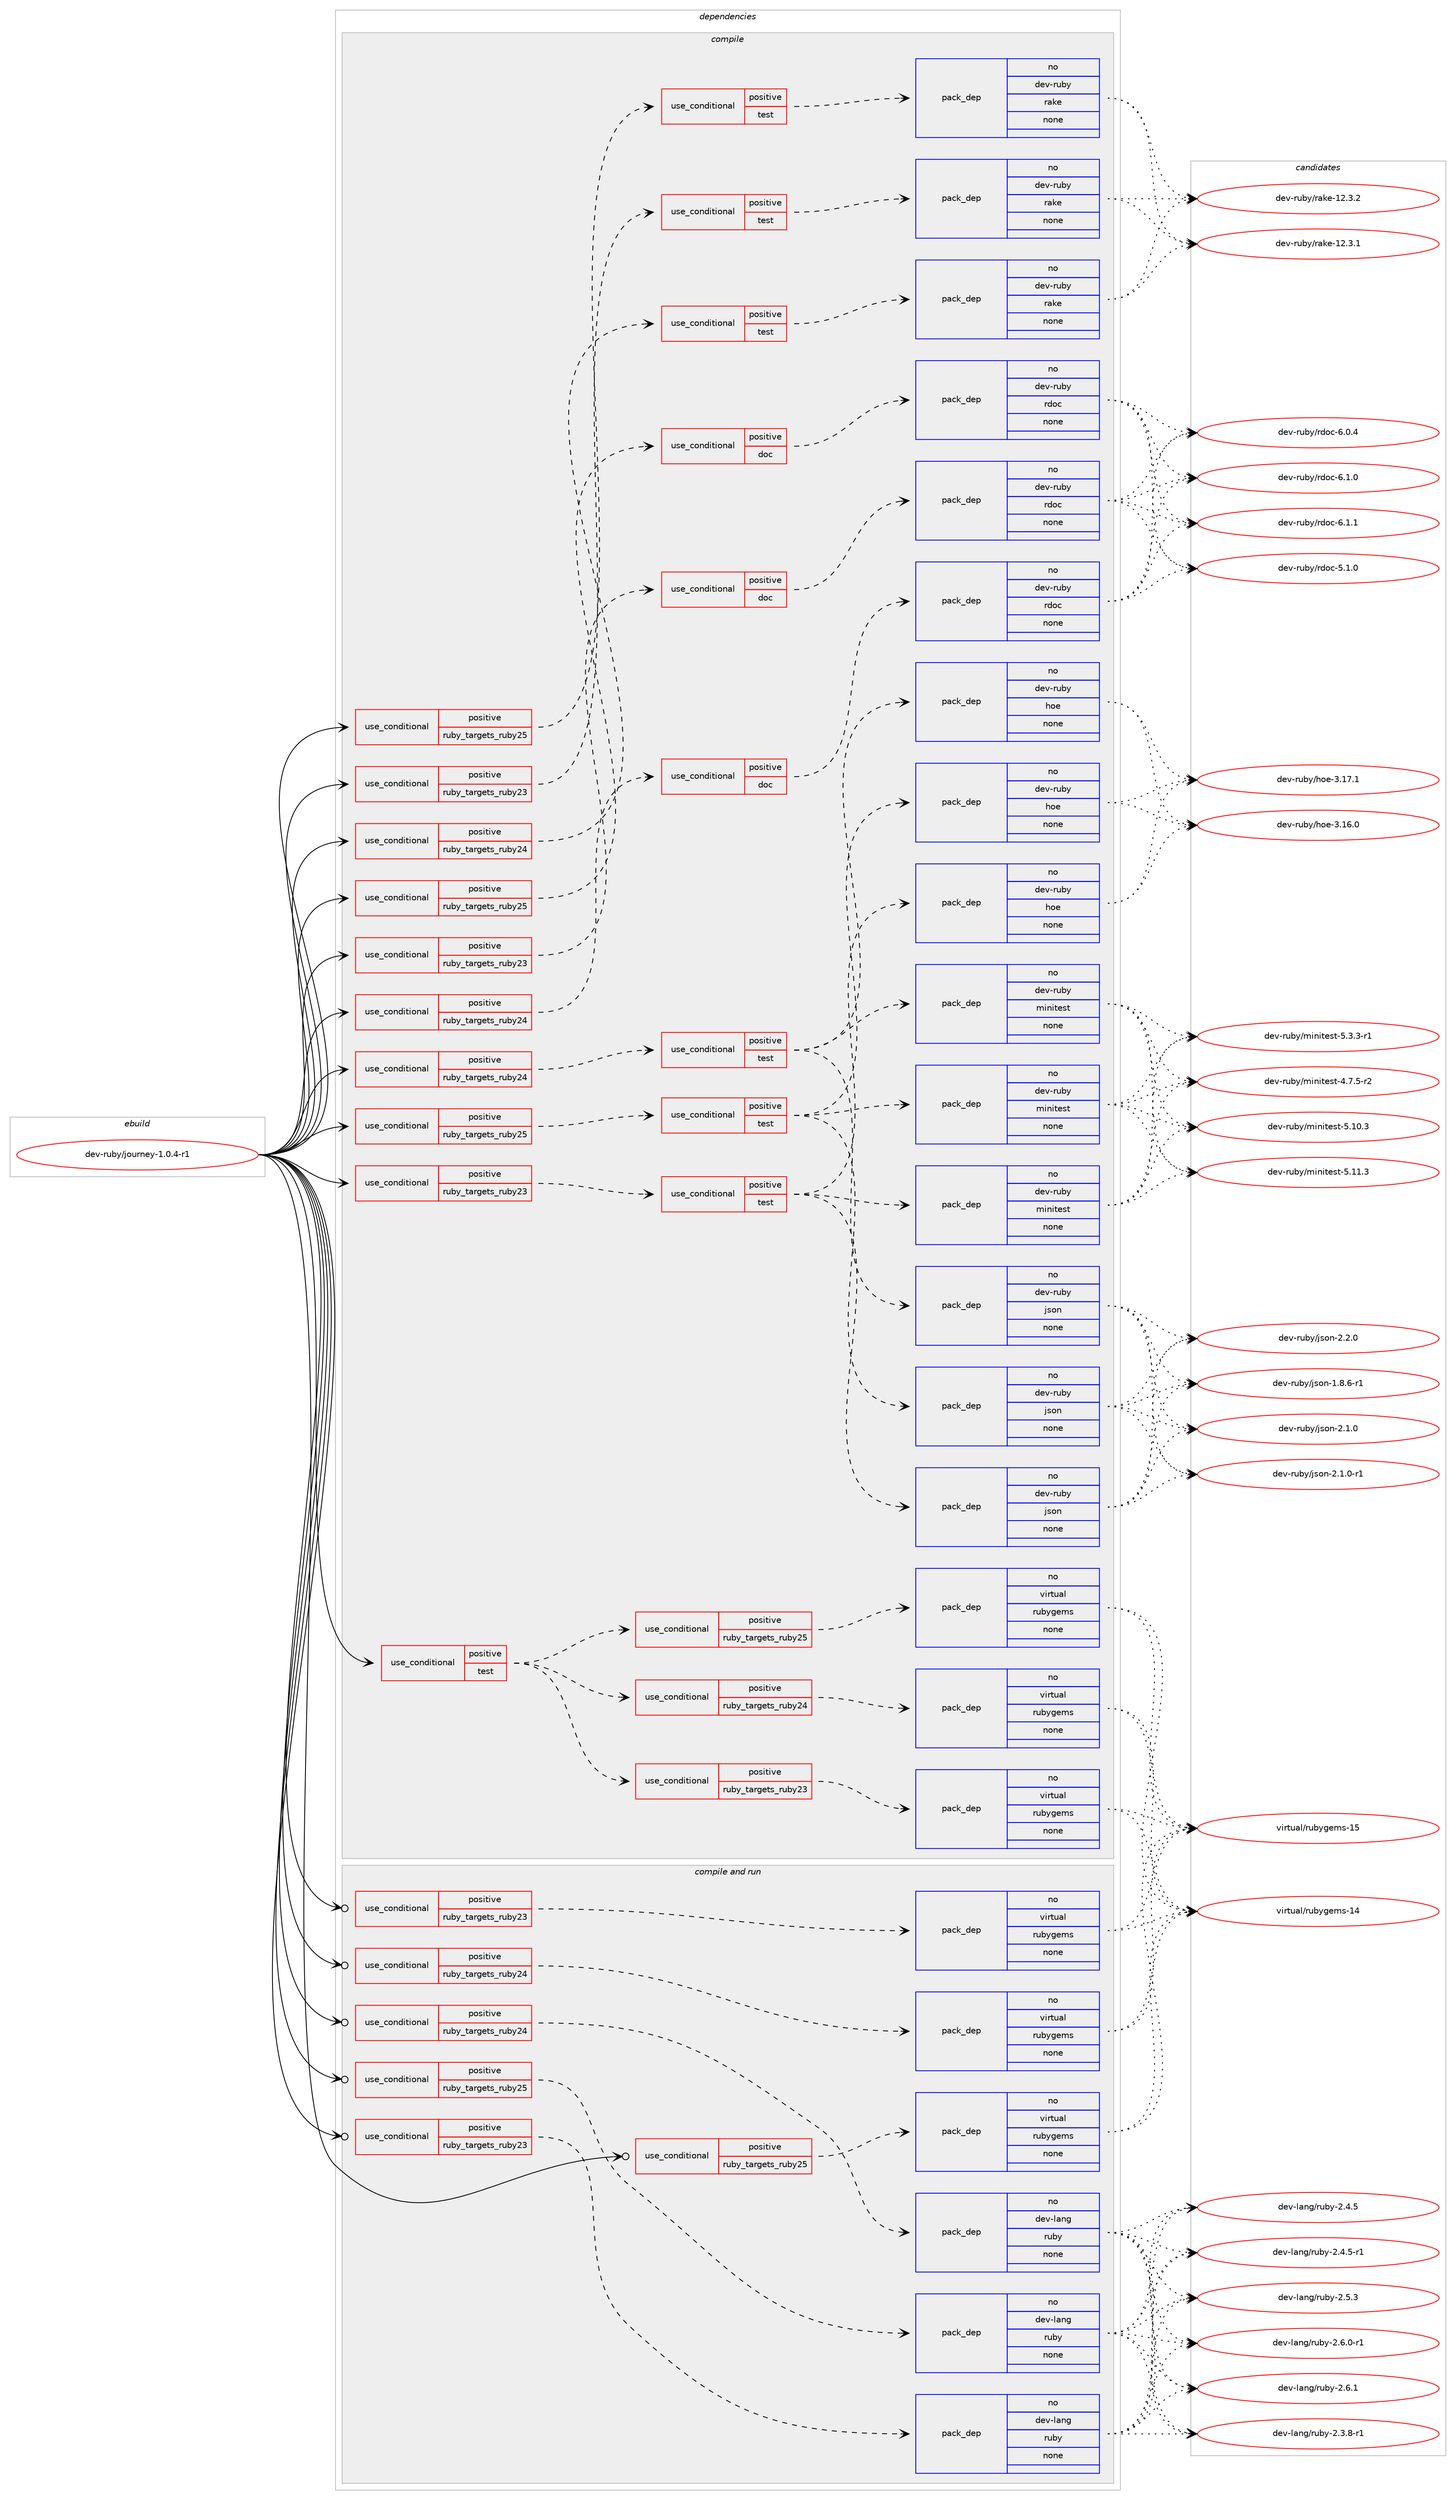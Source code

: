 digraph prolog {

# *************
# Graph options
# *************

newrank=true;
concentrate=true;
compound=true;
graph [rankdir=LR,fontname=Helvetica,fontsize=10,ranksep=1.5];#, ranksep=2.5, nodesep=0.2];
edge  [arrowhead=vee];
node  [fontname=Helvetica,fontsize=10];

# **********
# The ebuild
# **********

subgraph cluster_leftcol {
color=gray;
rank=same;
label=<<i>ebuild</i>>;
id [label="dev-ruby/journey-1.0.4-r1", color=red, width=4, href="../dev-ruby/journey-1.0.4-r1.svg"];
}

# ****************
# The dependencies
# ****************

subgraph cluster_midcol {
color=gray;
label=<<i>dependencies</i>>;
subgraph cluster_compile {
fillcolor="#eeeeee";
style=filled;
label=<<i>compile</i>>;
subgraph cond403279 {
dependency1500047 [label=<<TABLE BORDER="0" CELLBORDER="1" CELLSPACING="0" CELLPADDING="4"><TR><TD ROWSPAN="3" CELLPADDING="10">use_conditional</TD></TR><TR><TD>positive</TD></TR><TR><TD>ruby_targets_ruby23</TD></TR></TABLE>>, shape=none, color=red];
subgraph cond403280 {
dependency1500048 [label=<<TABLE BORDER="0" CELLBORDER="1" CELLSPACING="0" CELLPADDING="4"><TR><TD ROWSPAN="3" CELLPADDING="10">use_conditional</TD></TR><TR><TD>positive</TD></TR><TR><TD>doc</TD></TR></TABLE>>, shape=none, color=red];
subgraph pack1073317 {
dependency1500049 [label=<<TABLE BORDER="0" CELLBORDER="1" CELLSPACING="0" CELLPADDING="4" WIDTH="220"><TR><TD ROWSPAN="6" CELLPADDING="30">pack_dep</TD></TR><TR><TD WIDTH="110">no</TD></TR><TR><TD>dev-ruby</TD></TR><TR><TD>rdoc</TD></TR><TR><TD>none</TD></TR><TR><TD></TD></TR></TABLE>>, shape=none, color=blue];
}
dependency1500048:e -> dependency1500049:w [weight=20,style="dashed",arrowhead="vee"];
}
dependency1500047:e -> dependency1500048:w [weight=20,style="dashed",arrowhead="vee"];
}
id:e -> dependency1500047:w [weight=20,style="solid",arrowhead="vee"];
subgraph cond403281 {
dependency1500050 [label=<<TABLE BORDER="0" CELLBORDER="1" CELLSPACING="0" CELLPADDING="4"><TR><TD ROWSPAN="3" CELLPADDING="10">use_conditional</TD></TR><TR><TD>positive</TD></TR><TR><TD>ruby_targets_ruby23</TD></TR></TABLE>>, shape=none, color=red];
subgraph cond403282 {
dependency1500051 [label=<<TABLE BORDER="0" CELLBORDER="1" CELLSPACING="0" CELLPADDING="4"><TR><TD ROWSPAN="3" CELLPADDING="10">use_conditional</TD></TR><TR><TD>positive</TD></TR><TR><TD>test</TD></TR></TABLE>>, shape=none, color=red];
subgraph pack1073318 {
dependency1500052 [label=<<TABLE BORDER="0" CELLBORDER="1" CELLSPACING="0" CELLPADDING="4" WIDTH="220"><TR><TD ROWSPAN="6" CELLPADDING="30">pack_dep</TD></TR><TR><TD WIDTH="110">no</TD></TR><TR><TD>dev-ruby</TD></TR><TR><TD>hoe</TD></TR><TR><TD>none</TD></TR><TR><TD></TD></TR></TABLE>>, shape=none, color=blue];
}
dependency1500051:e -> dependency1500052:w [weight=20,style="dashed",arrowhead="vee"];
subgraph pack1073319 {
dependency1500053 [label=<<TABLE BORDER="0" CELLBORDER="1" CELLSPACING="0" CELLPADDING="4" WIDTH="220"><TR><TD ROWSPAN="6" CELLPADDING="30">pack_dep</TD></TR><TR><TD WIDTH="110">no</TD></TR><TR><TD>dev-ruby</TD></TR><TR><TD>json</TD></TR><TR><TD>none</TD></TR><TR><TD></TD></TR></TABLE>>, shape=none, color=blue];
}
dependency1500051:e -> dependency1500053:w [weight=20,style="dashed",arrowhead="vee"];
subgraph pack1073320 {
dependency1500054 [label=<<TABLE BORDER="0" CELLBORDER="1" CELLSPACING="0" CELLPADDING="4" WIDTH="220"><TR><TD ROWSPAN="6" CELLPADDING="30">pack_dep</TD></TR><TR><TD WIDTH="110">no</TD></TR><TR><TD>dev-ruby</TD></TR><TR><TD>minitest</TD></TR><TR><TD>none</TD></TR><TR><TD></TD></TR></TABLE>>, shape=none, color=blue];
}
dependency1500051:e -> dependency1500054:w [weight=20,style="dashed",arrowhead="vee"];
}
dependency1500050:e -> dependency1500051:w [weight=20,style="dashed",arrowhead="vee"];
}
id:e -> dependency1500050:w [weight=20,style="solid",arrowhead="vee"];
subgraph cond403283 {
dependency1500055 [label=<<TABLE BORDER="0" CELLBORDER="1" CELLSPACING="0" CELLPADDING="4"><TR><TD ROWSPAN="3" CELLPADDING="10">use_conditional</TD></TR><TR><TD>positive</TD></TR><TR><TD>ruby_targets_ruby23</TD></TR></TABLE>>, shape=none, color=red];
subgraph cond403284 {
dependency1500056 [label=<<TABLE BORDER="0" CELLBORDER="1" CELLSPACING="0" CELLPADDING="4"><TR><TD ROWSPAN="3" CELLPADDING="10">use_conditional</TD></TR><TR><TD>positive</TD></TR><TR><TD>test</TD></TR></TABLE>>, shape=none, color=red];
subgraph pack1073321 {
dependency1500057 [label=<<TABLE BORDER="0" CELLBORDER="1" CELLSPACING="0" CELLPADDING="4" WIDTH="220"><TR><TD ROWSPAN="6" CELLPADDING="30">pack_dep</TD></TR><TR><TD WIDTH="110">no</TD></TR><TR><TD>dev-ruby</TD></TR><TR><TD>rake</TD></TR><TR><TD>none</TD></TR><TR><TD></TD></TR></TABLE>>, shape=none, color=blue];
}
dependency1500056:e -> dependency1500057:w [weight=20,style="dashed",arrowhead="vee"];
}
dependency1500055:e -> dependency1500056:w [weight=20,style="dashed",arrowhead="vee"];
}
id:e -> dependency1500055:w [weight=20,style="solid",arrowhead="vee"];
subgraph cond403285 {
dependency1500058 [label=<<TABLE BORDER="0" CELLBORDER="1" CELLSPACING="0" CELLPADDING="4"><TR><TD ROWSPAN="3" CELLPADDING="10">use_conditional</TD></TR><TR><TD>positive</TD></TR><TR><TD>ruby_targets_ruby24</TD></TR></TABLE>>, shape=none, color=red];
subgraph cond403286 {
dependency1500059 [label=<<TABLE BORDER="0" CELLBORDER="1" CELLSPACING="0" CELLPADDING="4"><TR><TD ROWSPAN="3" CELLPADDING="10">use_conditional</TD></TR><TR><TD>positive</TD></TR><TR><TD>doc</TD></TR></TABLE>>, shape=none, color=red];
subgraph pack1073322 {
dependency1500060 [label=<<TABLE BORDER="0" CELLBORDER="1" CELLSPACING="0" CELLPADDING="4" WIDTH="220"><TR><TD ROWSPAN="6" CELLPADDING="30">pack_dep</TD></TR><TR><TD WIDTH="110">no</TD></TR><TR><TD>dev-ruby</TD></TR><TR><TD>rdoc</TD></TR><TR><TD>none</TD></TR><TR><TD></TD></TR></TABLE>>, shape=none, color=blue];
}
dependency1500059:e -> dependency1500060:w [weight=20,style="dashed",arrowhead="vee"];
}
dependency1500058:e -> dependency1500059:w [weight=20,style="dashed",arrowhead="vee"];
}
id:e -> dependency1500058:w [weight=20,style="solid",arrowhead="vee"];
subgraph cond403287 {
dependency1500061 [label=<<TABLE BORDER="0" CELLBORDER="1" CELLSPACING="0" CELLPADDING="4"><TR><TD ROWSPAN="3" CELLPADDING="10">use_conditional</TD></TR><TR><TD>positive</TD></TR><TR><TD>ruby_targets_ruby24</TD></TR></TABLE>>, shape=none, color=red];
subgraph cond403288 {
dependency1500062 [label=<<TABLE BORDER="0" CELLBORDER="1" CELLSPACING="0" CELLPADDING="4"><TR><TD ROWSPAN="3" CELLPADDING="10">use_conditional</TD></TR><TR><TD>positive</TD></TR><TR><TD>test</TD></TR></TABLE>>, shape=none, color=red];
subgraph pack1073323 {
dependency1500063 [label=<<TABLE BORDER="0" CELLBORDER="1" CELLSPACING="0" CELLPADDING="4" WIDTH="220"><TR><TD ROWSPAN="6" CELLPADDING="30">pack_dep</TD></TR><TR><TD WIDTH="110">no</TD></TR><TR><TD>dev-ruby</TD></TR><TR><TD>hoe</TD></TR><TR><TD>none</TD></TR><TR><TD></TD></TR></TABLE>>, shape=none, color=blue];
}
dependency1500062:e -> dependency1500063:w [weight=20,style="dashed",arrowhead="vee"];
subgraph pack1073324 {
dependency1500064 [label=<<TABLE BORDER="0" CELLBORDER="1" CELLSPACING="0" CELLPADDING="4" WIDTH="220"><TR><TD ROWSPAN="6" CELLPADDING="30">pack_dep</TD></TR><TR><TD WIDTH="110">no</TD></TR><TR><TD>dev-ruby</TD></TR><TR><TD>json</TD></TR><TR><TD>none</TD></TR><TR><TD></TD></TR></TABLE>>, shape=none, color=blue];
}
dependency1500062:e -> dependency1500064:w [weight=20,style="dashed",arrowhead="vee"];
subgraph pack1073325 {
dependency1500065 [label=<<TABLE BORDER="0" CELLBORDER="1" CELLSPACING="0" CELLPADDING="4" WIDTH="220"><TR><TD ROWSPAN="6" CELLPADDING="30">pack_dep</TD></TR><TR><TD WIDTH="110">no</TD></TR><TR><TD>dev-ruby</TD></TR><TR><TD>minitest</TD></TR><TR><TD>none</TD></TR><TR><TD></TD></TR></TABLE>>, shape=none, color=blue];
}
dependency1500062:e -> dependency1500065:w [weight=20,style="dashed",arrowhead="vee"];
}
dependency1500061:e -> dependency1500062:w [weight=20,style="dashed",arrowhead="vee"];
}
id:e -> dependency1500061:w [weight=20,style="solid",arrowhead="vee"];
subgraph cond403289 {
dependency1500066 [label=<<TABLE BORDER="0" CELLBORDER="1" CELLSPACING="0" CELLPADDING="4"><TR><TD ROWSPAN="3" CELLPADDING="10">use_conditional</TD></TR><TR><TD>positive</TD></TR><TR><TD>ruby_targets_ruby24</TD></TR></TABLE>>, shape=none, color=red];
subgraph cond403290 {
dependency1500067 [label=<<TABLE BORDER="0" CELLBORDER="1" CELLSPACING="0" CELLPADDING="4"><TR><TD ROWSPAN="3" CELLPADDING="10">use_conditional</TD></TR><TR><TD>positive</TD></TR><TR><TD>test</TD></TR></TABLE>>, shape=none, color=red];
subgraph pack1073326 {
dependency1500068 [label=<<TABLE BORDER="0" CELLBORDER="1" CELLSPACING="0" CELLPADDING="4" WIDTH="220"><TR><TD ROWSPAN="6" CELLPADDING="30">pack_dep</TD></TR><TR><TD WIDTH="110">no</TD></TR><TR><TD>dev-ruby</TD></TR><TR><TD>rake</TD></TR><TR><TD>none</TD></TR><TR><TD></TD></TR></TABLE>>, shape=none, color=blue];
}
dependency1500067:e -> dependency1500068:w [weight=20,style="dashed",arrowhead="vee"];
}
dependency1500066:e -> dependency1500067:w [weight=20,style="dashed",arrowhead="vee"];
}
id:e -> dependency1500066:w [weight=20,style="solid",arrowhead="vee"];
subgraph cond403291 {
dependency1500069 [label=<<TABLE BORDER="0" CELLBORDER="1" CELLSPACING="0" CELLPADDING="4"><TR><TD ROWSPAN="3" CELLPADDING="10">use_conditional</TD></TR><TR><TD>positive</TD></TR><TR><TD>ruby_targets_ruby25</TD></TR></TABLE>>, shape=none, color=red];
subgraph cond403292 {
dependency1500070 [label=<<TABLE BORDER="0" CELLBORDER="1" CELLSPACING="0" CELLPADDING="4"><TR><TD ROWSPAN="3" CELLPADDING="10">use_conditional</TD></TR><TR><TD>positive</TD></TR><TR><TD>doc</TD></TR></TABLE>>, shape=none, color=red];
subgraph pack1073327 {
dependency1500071 [label=<<TABLE BORDER="0" CELLBORDER="1" CELLSPACING="0" CELLPADDING="4" WIDTH="220"><TR><TD ROWSPAN="6" CELLPADDING="30">pack_dep</TD></TR><TR><TD WIDTH="110">no</TD></TR><TR><TD>dev-ruby</TD></TR><TR><TD>rdoc</TD></TR><TR><TD>none</TD></TR><TR><TD></TD></TR></TABLE>>, shape=none, color=blue];
}
dependency1500070:e -> dependency1500071:w [weight=20,style="dashed",arrowhead="vee"];
}
dependency1500069:e -> dependency1500070:w [weight=20,style="dashed",arrowhead="vee"];
}
id:e -> dependency1500069:w [weight=20,style="solid",arrowhead="vee"];
subgraph cond403293 {
dependency1500072 [label=<<TABLE BORDER="0" CELLBORDER="1" CELLSPACING="0" CELLPADDING="4"><TR><TD ROWSPAN="3" CELLPADDING="10">use_conditional</TD></TR><TR><TD>positive</TD></TR><TR><TD>ruby_targets_ruby25</TD></TR></TABLE>>, shape=none, color=red];
subgraph cond403294 {
dependency1500073 [label=<<TABLE BORDER="0" CELLBORDER="1" CELLSPACING="0" CELLPADDING="4"><TR><TD ROWSPAN="3" CELLPADDING="10">use_conditional</TD></TR><TR><TD>positive</TD></TR><TR><TD>test</TD></TR></TABLE>>, shape=none, color=red];
subgraph pack1073328 {
dependency1500074 [label=<<TABLE BORDER="0" CELLBORDER="1" CELLSPACING="0" CELLPADDING="4" WIDTH="220"><TR><TD ROWSPAN="6" CELLPADDING="30">pack_dep</TD></TR><TR><TD WIDTH="110">no</TD></TR><TR><TD>dev-ruby</TD></TR><TR><TD>hoe</TD></TR><TR><TD>none</TD></TR><TR><TD></TD></TR></TABLE>>, shape=none, color=blue];
}
dependency1500073:e -> dependency1500074:w [weight=20,style="dashed",arrowhead="vee"];
subgraph pack1073329 {
dependency1500075 [label=<<TABLE BORDER="0" CELLBORDER="1" CELLSPACING="0" CELLPADDING="4" WIDTH="220"><TR><TD ROWSPAN="6" CELLPADDING="30">pack_dep</TD></TR><TR><TD WIDTH="110">no</TD></TR><TR><TD>dev-ruby</TD></TR><TR><TD>json</TD></TR><TR><TD>none</TD></TR><TR><TD></TD></TR></TABLE>>, shape=none, color=blue];
}
dependency1500073:e -> dependency1500075:w [weight=20,style="dashed",arrowhead="vee"];
subgraph pack1073330 {
dependency1500076 [label=<<TABLE BORDER="0" CELLBORDER="1" CELLSPACING="0" CELLPADDING="4" WIDTH="220"><TR><TD ROWSPAN="6" CELLPADDING="30">pack_dep</TD></TR><TR><TD WIDTH="110">no</TD></TR><TR><TD>dev-ruby</TD></TR><TR><TD>minitest</TD></TR><TR><TD>none</TD></TR><TR><TD></TD></TR></TABLE>>, shape=none, color=blue];
}
dependency1500073:e -> dependency1500076:w [weight=20,style="dashed",arrowhead="vee"];
}
dependency1500072:e -> dependency1500073:w [weight=20,style="dashed",arrowhead="vee"];
}
id:e -> dependency1500072:w [weight=20,style="solid",arrowhead="vee"];
subgraph cond403295 {
dependency1500077 [label=<<TABLE BORDER="0" CELLBORDER="1" CELLSPACING="0" CELLPADDING="4"><TR><TD ROWSPAN="3" CELLPADDING="10">use_conditional</TD></TR><TR><TD>positive</TD></TR><TR><TD>ruby_targets_ruby25</TD></TR></TABLE>>, shape=none, color=red];
subgraph cond403296 {
dependency1500078 [label=<<TABLE BORDER="0" CELLBORDER="1" CELLSPACING="0" CELLPADDING="4"><TR><TD ROWSPAN="3" CELLPADDING="10">use_conditional</TD></TR><TR><TD>positive</TD></TR><TR><TD>test</TD></TR></TABLE>>, shape=none, color=red];
subgraph pack1073331 {
dependency1500079 [label=<<TABLE BORDER="0" CELLBORDER="1" CELLSPACING="0" CELLPADDING="4" WIDTH="220"><TR><TD ROWSPAN="6" CELLPADDING="30">pack_dep</TD></TR><TR><TD WIDTH="110">no</TD></TR><TR><TD>dev-ruby</TD></TR><TR><TD>rake</TD></TR><TR><TD>none</TD></TR><TR><TD></TD></TR></TABLE>>, shape=none, color=blue];
}
dependency1500078:e -> dependency1500079:w [weight=20,style="dashed",arrowhead="vee"];
}
dependency1500077:e -> dependency1500078:w [weight=20,style="dashed",arrowhead="vee"];
}
id:e -> dependency1500077:w [weight=20,style="solid",arrowhead="vee"];
subgraph cond403297 {
dependency1500080 [label=<<TABLE BORDER="0" CELLBORDER="1" CELLSPACING="0" CELLPADDING="4"><TR><TD ROWSPAN="3" CELLPADDING="10">use_conditional</TD></TR><TR><TD>positive</TD></TR><TR><TD>test</TD></TR></TABLE>>, shape=none, color=red];
subgraph cond403298 {
dependency1500081 [label=<<TABLE BORDER="0" CELLBORDER="1" CELLSPACING="0" CELLPADDING="4"><TR><TD ROWSPAN="3" CELLPADDING="10">use_conditional</TD></TR><TR><TD>positive</TD></TR><TR><TD>ruby_targets_ruby23</TD></TR></TABLE>>, shape=none, color=red];
subgraph pack1073332 {
dependency1500082 [label=<<TABLE BORDER="0" CELLBORDER="1" CELLSPACING="0" CELLPADDING="4" WIDTH="220"><TR><TD ROWSPAN="6" CELLPADDING="30">pack_dep</TD></TR><TR><TD WIDTH="110">no</TD></TR><TR><TD>virtual</TD></TR><TR><TD>rubygems</TD></TR><TR><TD>none</TD></TR><TR><TD></TD></TR></TABLE>>, shape=none, color=blue];
}
dependency1500081:e -> dependency1500082:w [weight=20,style="dashed",arrowhead="vee"];
}
dependency1500080:e -> dependency1500081:w [weight=20,style="dashed",arrowhead="vee"];
subgraph cond403299 {
dependency1500083 [label=<<TABLE BORDER="0" CELLBORDER="1" CELLSPACING="0" CELLPADDING="4"><TR><TD ROWSPAN="3" CELLPADDING="10">use_conditional</TD></TR><TR><TD>positive</TD></TR><TR><TD>ruby_targets_ruby24</TD></TR></TABLE>>, shape=none, color=red];
subgraph pack1073333 {
dependency1500084 [label=<<TABLE BORDER="0" CELLBORDER="1" CELLSPACING="0" CELLPADDING="4" WIDTH="220"><TR><TD ROWSPAN="6" CELLPADDING="30">pack_dep</TD></TR><TR><TD WIDTH="110">no</TD></TR><TR><TD>virtual</TD></TR><TR><TD>rubygems</TD></TR><TR><TD>none</TD></TR><TR><TD></TD></TR></TABLE>>, shape=none, color=blue];
}
dependency1500083:e -> dependency1500084:w [weight=20,style="dashed",arrowhead="vee"];
}
dependency1500080:e -> dependency1500083:w [weight=20,style="dashed",arrowhead="vee"];
subgraph cond403300 {
dependency1500085 [label=<<TABLE BORDER="0" CELLBORDER="1" CELLSPACING="0" CELLPADDING="4"><TR><TD ROWSPAN="3" CELLPADDING="10">use_conditional</TD></TR><TR><TD>positive</TD></TR><TR><TD>ruby_targets_ruby25</TD></TR></TABLE>>, shape=none, color=red];
subgraph pack1073334 {
dependency1500086 [label=<<TABLE BORDER="0" CELLBORDER="1" CELLSPACING="0" CELLPADDING="4" WIDTH="220"><TR><TD ROWSPAN="6" CELLPADDING="30">pack_dep</TD></TR><TR><TD WIDTH="110">no</TD></TR><TR><TD>virtual</TD></TR><TR><TD>rubygems</TD></TR><TR><TD>none</TD></TR><TR><TD></TD></TR></TABLE>>, shape=none, color=blue];
}
dependency1500085:e -> dependency1500086:w [weight=20,style="dashed",arrowhead="vee"];
}
dependency1500080:e -> dependency1500085:w [weight=20,style="dashed",arrowhead="vee"];
}
id:e -> dependency1500080:w [weight=20,style="solid",arrowhead="vee"];
}
subgraph cluster_compileandrun {
fillcolor="#eeeeee";
style=filled;
label=<<i>compile and run</i>>;
subgraph cond403301 {
dependency1500087 [label=<<TABLE BORDER="0" CELLBORDER="1" CELLSPACING="0" CELLPADDING="4"><TR><TD ROWSPAN="3" CELLPADDING="10">use_conditional</TD></TR><TR><TD>positive</TD></TR><TR><TD>ruby_targets_ruby23</TD></TR></TABLE>>, shape=none, color=red];
subgraph pack1073335 {
dependency1500088 [label=<<TABLE BORDER="0" CELLBORDER="1" CELLSPACING="0" CELLPADDING="4" WIDTH="220"><TR><TD ROWSPAN="6" CELLPADDING="30">pack_dep</TD></TR><TR><TD WIDTH="110">no</TD></TR><TR><TD>dev-lang</TD></TR><TR><TD>ruby</TD></TR><TR><TD>none</TD></TR><TR><TD></TD></TR></TABLE>>, shape=none, color=blue];
}
dependency1500087:e -> dependency1500088:w [weight=20,style="dashed",arrowhead="vee"];
}
id:e -> dependency1500087:w [weight=20,style="solid",arrowhead="odotvee"];
subgraph cond403302 {
dependency1500089 [label=<<TABLE BORDER="0" CELLBORDER="1" CELLSPACING="0" CELLPADDING="4"><TR><TD ROWSPAN="3" CELLPADDING="10">use_conditional</TD></TR><TR><TD>positive</TD></TR><TR><TD>ruby_targets_ruby23</TD></TR></TABLE>>, shape=none, color=red];
subgraph pack1073336 {
dependency1500090 [label=<<TABLE BORDER="0" CELLBORDER="1" CELLSPACING="0" CELLPADDING="4" WIDTH="220"><TR><TD ROWSPAN="6" CELLPADDING="30">pack_dep</TD></TR><TR><TD WIDTH="110">no</TD></TR><TR><TD>virtual</TD></TR><TR><TD>rubygems</TD></TR><TR><TD>none</TD></TR><TR><TD></TD></TR></TABLE>>, shape=none, color=blue];
}
dependency1500089:e -> dependency1500090:w [weight=20,style="dashed",arrowhead="vee"];
}
id:e -> dependency1500089:w [weight=20,style="solid",arrowhead="odotvee"];
subgraph cond403303 {
dependency1500091 [label=<<TABLE BORDER="0" CELLBORDER="1" CELLSPACING="0" CELLPADDING="4"><TR><TD ROWSPAN="3" CELLPADDING="10">use_conditional</TD></TR><TR><TD>positive</TD></TR><TR><TD>ruby_targets_ruby24</TD></TR></TABLE>>, shape=none, color=red];
subgraph pack1073337 {
dependency1500092 [label=<<TABLE BORDER="0" CELLBORDER="1" CELLSPACING="0" CELLPADDING="4" WIDTH="220"><TR><TD ROWSPAN="6" CELLPADDING="30">pack_dep</TD></TR><TR><TD WIDTH="110">no</TD></TR><TR><TD>dev-lang</TD></TR><TR><TD>ruby</TD></TR><TR><TD>none</TD></TR><TR><TD></TD></TR></TABLE>>, shape=none, color=blue];
}
dependency1500091:e -> dependency1500092:w [weight=20,style="dashed",arrowhead="vee"];
}
id:e -> dependency1500091:w [weight=20,style="solid",arrowhead="odotvee"];
subgraph cond403304 {
dependency1500093 [label=<<TABLE BORDER="0" CELLBORDER="1" CELLSPACING="0" CELLPADDING="4"><TR><TD ROWSPAN="3" CELLPADDING="10">use_conditional</TD></TR><TR><TD>positive</TD></TR><TR><TD>ruby_targets_ruby24</TD></TR></TABLE>>, shape=none, color=red];
subgraph pack1073338 {
dependency1500094 [label=<<TABLE BORDER="0" CELLBORDER="1" CELLSPACING="0" CELLPADDING="4" WIDTH="220"><TR><TD ROWSPAN="6" CELLPADDING="30">pack_dep</TD></TR><TR><TD WIDTH="110">no</TD></TR><TR><TD>virtual</TD></TR><TR><TD>rubygems</TD></TR><TR><TD>none</TD></TR><TR><TD></TD></TR></TABLE>>, shape=none, color=blue];
}
dependency1500093:e -> dependency1500094:w [weight=20,style="dashed",arrowhead="vee"];
}
id:e -> dependency1500093:w [weight=20,style="solid",arrowhead="odotvee"];
subgraph cond403305 {
dependency1500095 [label=<<TABLE BORDER="0" CELLBORDER="1" CELLSPACING="0" CELLPADDING="4"><TR><TD ROWSPAN="3" CELLPADDING="10">use_conditional</TD></TR><TR><TD>positive</TD></TR><TR><TD>ruby_targets_ruby25</TD></TR></TABLE>>, shape=none, color=red];
subgraph pack1073339 {
dependency1500096 [label=<<TABLE BORDER="0" CELLBORDER="1" CELLSPACING="0" CELLPADDING="4" WIDTH="220"><TR><TD ROWSPAN="6" CELLPADDING="30">pack_dep</TD></TR><TR><TD WIDTH="110">no</TD></TR><TR><TD>dev-lang</TD></TR><TR><TD>ruby</TD></TR><TR><TD>none</TD></TR><TR><TD></TD></TR></TABLE>>, shape=none, color=blue];
}
dependency1500095:e -> dependency1500096:w [weight=20,style="dashed",arrowhead="vee"];
}
id:e -> dependency1500095:w [weight=20,style="solid",arrowhead="odotvee"];
subgraph cond403306 {
dependency1500097 [label=<<TABLE BORDER="0" CELLBORDER="1" CELLSPACING="0" CELLPADDING="4"><TR><TD ROWSPAN="3" CELLPADDING="10">use_conditional</TD></TR><TR><TD>positive</TD></TR><TR><TD>ruby_targets_ruby25</TD></TR></TABLE>>, shape=none, color=red];
subgraph pack1073340 {
dependency1500098 [label=<<TABLE BORDER="0" CELLBORDER="1" CELLSPACING="0" CELLPADDING="4" WIDTH="220"><TR><TD ROWSPAN="6" CELLPADDING="30">pack_dep</TD></TR><TR><TD WIDTH="110">no</TD></TR><TR><TD>virtual</TD></TR><TR><TD>rubygems</TD></TR><TR><TD>none</TD></TR><TR><TD></TD></TR></TABLE>>, shape=none, color=blue];
}
dependency1500097:e -> dependency1500098:w [weight=20,style="dashed",arrowhead="vee"];
}
id:e -> dependency1500097:w [weight=20,style="solid",arrowhead="odotvee"];
}
subgraph cluster_run {
fillcolor="#eeeeee";
style=filled;
label=<<i>run</i>>;
}
}

# **************
# The candidates
# **************

subgraph cluster_choices {
rank=same;
color=gray;
label=<<i>candidates</i>>;

subgraph choice1073317 {
color=black;
nodesep=1;
choice10010111845114117981214711410011199455346494648 [label="dev-ruby/rdoc-5.1.0", color=red, width=4,href="../dev-ruby/rdoc-5.1.0.svg"];
choice10010111845114117981214711410011199455446484652 [label="dev-ruby/rdoc-6.0.4", color=red, width=4,href="../dev-ruby/rdoc-6.0.4.svg"];
choice10010111845114117981214711410011199455446494648 [label="dev-ruby/rdoc-6.1.0", color=red, width=4,href="../dev-ruby/rdoc-6.1.0.svg"];
choice10010111845114117981214711410011199455446494649 [label="dev-ruby/rdoc-6.1.1", color=red, width=4,href="../dev-ruby/rdoc-6.1.1.svg"];
dependency1500049:e -> choice10010111845114117981214711410011199455346494648:w [style=dotted,weight="100"];
dependency1500049:e -> choice10010111845114117981214711410011199455446484652:w [style=dotted,weight="100"];
dependency1500049:e -> choice10010111845114117981214711410011199455446494648:w [style=dotted,weight="100"];
dependency1500049:e -> choice10010111845114117981214711410011199455446494649:w [style=dotted,weight="100"];
}
subgraph choice1073318 {
color=black;
nodesep=1;
choice10010111845114117981214710411110145514649544648 [label="dev-ruby/hoe-3.16.0", color=red, width=4,href="../dev-ruby/hoe-3.16.0.svg"];
choice10010111845114117981214710411110145514649554649 [label="dev-ruby/hoe-3.17.1", color=red, width=4,href="../dev-ruby/hoe-3.17.1.svg"];
dependency1500052:e -> choice10010111845114117981214710411110145514649544648:w [style=dotted,weight="100"];
dependency1500052:e -> choice10010111845114117981214710411110145514649554649:w [style=dotted,weight="100"];
}
subgraph choice1073319 {
color=black;
nodesep=1;
choice1001011184511411798121471061151111104549465646544511449 [label="dev-ruby/json-1.8.6-r1", color=red, width=4,href="../dev-ruby/json-1.8.6-r1.svg"];
choice100101118451141179812147106115111110455046494648 [label="dev-ruby/json-2.1.0", color=red, width=4,href="../dev-ruby/json-2.1.0.svg"];
choice1001011184511411798121471061151111104550464946484511449 [label="dev-ruby/json-2.1.0-r1", color=red, width=4,href="../dev-ruby/json-2.1.0-r1.svg"];
choice100101118451141179812147106115111110455046504648 [label="dev-ruby/json-2.2.0", color=red, width=4,href="../dev-ruby/json-2.2.0.svg"];
dependency1500053:e -> choice1001011184511411798121471061151111104549465646544511449:w [style=dotted,weight="100"];
dependency1500053:e -> choice100101118451141179812147106115111110455046494648:w [style=dotted,weight="100"];
dependency1500053:e -> choice1001011184511411798121471061151111104550464946484511449:w [style=dotted,weight="100"];
dependency1500053:e -> choice100101118451141179812147106115111110455046504648:w [style=dotted,weight="100"];
}
subgraph choice1073320 {
color=black;
nodesep=1;
choice1001011184511411798121471091051101051161011151164552465546534511450 [label="dev-ruby/minitest-4.7.5-r2", color=red, width=4,href="../dev-ruby/minitest-4.7.5-r2.svg"];
choice10010111845114117981214710910511010511610111511645534649484651 [label="dev-ruby/minitest-5.10.3", color=red, width=4,href="../dev-ruby/minitest-5.10.3.svg"];
choice10010111845114117981214710910511010511610111511645534649494651 [label="dev-ruby/minitest-5.11.3", color=red, width=4,href="../dev-ruby/minitest-5.11.3.svg"];
choice1001011184511411798121471091051101051161011151164553465146514511449 [label="dev-ruby/minitest-5.3.3-r1", color=red, width=4,href="../dev-ruby/minitest-5.3.3-r1.svg"];
dependency1500054:e -> choice1001011184511411798121471091051101051161011151164552465546534511450:w [style=dotted,weight="100"];
dependency1500054:e -> choice10010111845114117981214710910511010511610111511645534649484651:w [style=dotted,weight="100"];
dependency1500054:e -> choice10010111845114117981214710910511010511610111511645534649494651:w [style=dotted,weight="100"];
dependency1500054:e -> choice1001011184511411798121471091051101051161011151164553465146514511449:w [style=dotted,weight="100"];
}
subgraph choice1073321 {
color=black;
nodesep=1;
choice1001011184511411798121471149710710145495046514649 [label="dev-ruby/rake-12.3.1", color=red, width=4,href="../dev-ruby/rake-12.3.1.svg"];
choice1001011184511411798121471149710710145495046514650 [label="dev-ruby/rake-12.3.2", color=red, width=4,href="../dev-ruby/rake-12.3.2.svg"];
dependency1500057:e -> choice1001011184511411798121471149710710145495046514649:w [style=dotted,weight="100"];
dependency1500057:e -> choice1001011184511411798121471149710710145495046514650:w [style=dotted,weight="100"];
}
subgraph choice1073322 {
color=black;
nodesep=1;
choice10010111845114117981214711410011199455346494648 [label="dev-ruby/rdoc-5.1.0", color=red, width=4,href="../dev-ruby/rdoc-5.1.0.svg"];
choice10010111845114117981214711410011199455446484652 [label="dev-ruby/rdoc-6.0.4", color=red, width=4,href="../dev-ruby/rdoc-6.0.4.svg"];
choice10010111845114117981214711410011199455446494648 [label="dev-ruby/rdoc-6.1.0", color=red, width=4,href="../dev-ruby/rdoc-6.1.0.svg"];
choice10010111845114117981214711410011199455446494649 [label="dev-ruby/rdoc-6.1.1", color=red, width=4,href="../dev-ruby/rdoc-6.1.1.svg"];
dependency1500060:e -> choice10010111845114117981214711410011199455346494648:w [style=dotted,weight="100"];
dependency1500060:e -> choice10010111845114117981214711410011199455446484652:w [style=dotted,weight="100"];
dependency1500060:e -> choice10010111845114117981214711410011199455446494648:w [style=dotted,weight="100"];
dependency1500060:e -> choice10010111845114117981214711410011199455446494649:w [style=dotted,weight="100"];
}
subgraph choice1073323 {
color=black;
nodesep=1;
choice10010111845114117981214710411110145514649544648 [label="dev-ruby/hoe-3.16.0", color=red, width=4,href="../dev-ruby/hoe-3.16.0.svg"];
choice10010111845114117981214710411110145514649554649 [label="dev-ruby/hoe-3.17.1", color=red, width=4,href="../dev-ruby/hoe-3.17.1.svg"];
dependency1500063:e -> choice10010111845114117981214710411110145514649544648:w [style=dotted,weight="100"];
dependency1500063:e -> choice10010111845114117981214710411110145514649554649:w [style=dotted,weight="100"];
}
subgraph choice1073324 {
color=black;
nodesep=1;
choice1001011184511411798121471061151111104549465646544511449 [label="dev-ruby/json-1.8.6-r1", color=red, width=4,href="../dev-ruby/json-1.8.6-r1.svg"];
choice100101118451141179812147106115111110455046494648 [label="dev-ruby/json-2.1.0", color=red, width=4,href="../dev-ruby/json-2.1.0.svg"];
choice1001011184511411798121471061151111104550464946484511449 [label="dev-ruby/json-2.1.0-r1", color=red, width=4,href="../dev-ruby/json-2.1.0-r1.svg"];
choice100101118451141179812147106115111110455046504648 [label="dev-ruby/json-2.2.0", color=red, width=4,href="../dev-ruby/json-2.2.0.svg"];
dependency1500064:e -> choice1001011184511411798121471061151111104549465646544511449:w [style=dotted,weight="100"];
dependency1500064:e -> choice100101118451141179812147106115111110455046494648:w [style=dotted,weight="100"];
dependency1500064:e -> choice1001011184511411798121471061151111104550464946484511449:w [style=dotted,weight="100"];
dependency1500064:e -> choice100101118451141179812147106115111110455046504648:w [style=dotted,weight="100"];
}
subgraph choice1073325 {
color=black;
nodesep=1;
choice1001011184511411798121471091051101051161011151164552465546534511450 [label="dev-ruby/minitest-4.7.5-r2", color=red, width=4,href="../dev-ruby/minitest-4.7.5-r2.svg"];
choice10010111845114117981214710910511010511610111511645534649484651 [label="dev-ruby/minitest-5.10.3", color=red, width=4,href="../dev-ruby/minitest-5.10.3.svg"];
choice10010111845114117981214710910511010511610111511645534649494651 [label="dev-ruby/minitest-5.11.3", color=red, width=4,href="../dev-ruby/minitest-5.11.3.svg"];
choice1001011184511411798121471091051101051161011151164553465146514511449 [label="dev-ruby/minitest-5.3.3-r1", color=red, width=4,href="../dev-ruby/minitest-5.3.3-r1.svg"];
dependency1500065:e -> choice1001011184511411798121471091051101051161011151164552465546534511450:w [style=dotted,weight="100"];
dependency1500065:e -> choice10010111845114117981214710910511010511610111511645534649484651:w [style=dotted,weight="100"];
dependency1500065:e -> choice10010111845114117981214710910511010511610111511645534649494651:w [style=dotted,weight="100"];
dependency1500065:e -> choice1001011184511411798121471091051101051161011151164553465146514511449:w [style=dotted,weight="100"];
}
subgraph choice1073326 {
color=black;
nodesep=1;
choice1001011184511411798121471149710710145495046514649 [label="dev-ruby/rake-12.3.1", color=red, width=4,href="../dev-ruby/rake-12.3.1.svg"];
choice1001011184511411798121471149710710145495046514650 [label="dev-ruby/rake-12.3.2", color=red, width=4,href="../dev-ruby/rake-12.3.2.svg"];
dependency1500068:e -> choice1001011184511411798121471149710710145495046514649:w [style=dotted,weight="100"];
dependency1500068:e -> choice1001011184511411798121471149710710145495046514650:w [style=dotted,weight="100"];
}
subgraph choice1073327 {
color=black;
nodesep=1;
choice10010111845114117981214711410011199455346494648 [label="dev-ruby/rdoc-5.1.0", color=red, width=4,href="../dev-ruby/rdoc-5.1.0.svg"];
choice10010111845114117981214711410011199455446484652 [label="dev-ruby/rdoc-6.0.4", color=red, width=4,href="../dev-ruby/rdoc-6.0.4.svg"];
choice10010111845114117981214711410011199455446494648 [label="dev-ruby/rdoc-6.1.0", color=red, width=4,href="../dev-ruby/rdoc-6.1.0.svg"];
choice10010111845114117981214711410011199455446494649 [label="dev-ruby/rdoc-6.1.1", color=red, width=4,href="../dev-ruby/rdoc-6.1.1.svg"];
dependency1500071:e -> choice10010111845114117981214711410011199455346494648:w [style=dotted,weight="100"];
dependency1500071:e -> choice10010111845114117981214711410011199455446484652:w [style=dotted,weight="100"];
dependency1500071:e -> choice10010111845114117981214711410011199455446494648:w [style=dotted,weight="100"];
dependency1500071:e -> choice10010111845114117981214711410011199455446494649:w [style=dotted,weight="100"];
}
subgraph choice1073328 {
color=black;
nodesep=1;
choice10010111845114117981214710411110145514649544648 [label="dev-ruby/hoe-3.16.0", color=red, width=4,href="../dev-ruby/hoe-3.16.0.svg"];
choice10010111845114117981214710411110145514649554649 [label="dev-ruby/hoe-3.17.1", color=red, width=4,href="../dev-ruby/hoe-3.17.1.svg"];
dependency1500074:e -> choice10010111845114117981214710411110145514649544648:w [style=dotted,weight="100"];
dependency1500074:e -> choice10010111845114117981214710411110145514649554649:w [style=dotted,weight="100"];
}
subgraph choice1073329 {
color=black;
nodesep=1;
choice1001011184511411798121471061151111104549465646544511449 [label="dev-ruby/json-1.8.6-r1", color=red, width=4,href="../dev-ruby/json-1.8.6-r1.svg"];
choice100101118451141179812147106115111110455046494648 [label="dev-ruby/json-2.1.0", color=red, width=4,href="../dev-ruby/json-2.1.0.svg"];
choice1001011184511411798121471061151111104550464946484511449 [label="dev-ruby/json-2.1.0-r1", color=red, width=4,href="../dev-ruby/json-2.1.0-r1.svg"];
choice100101118451141179812147106115111110455046504648 [label="dev-ruby/json-2.2.0", color=red, width=4,href="../dev-ruby/json-2.2.0.svg"];
dependency1500075:e -> choice1001011184511411798121471061151111104549465646544511449:w [style=dotted,weight="100"];
dependency1500075:e -> choice100101118451141179812147106115111110455046494648:w [style=dotted,weight="100"];
dependency1500075:e -> choice1001011184511411798121471061151111104550464946484511449:w [style=dotted,weight="100"];
dependency1500075:e -> choice100101118451141179812147106115111110455046504648:w [style=dotted,weight="100"];
}
subgraph choice1073330 {
color=black;
nodesep=1;
choice1001011184511411798121471091051101051161011151164552465546534511450 [label="dev-ruby/minitest-4.7.5-r2", color=red, width=4,href="../dev-ruby/minitest-4.7.5-r2.svg"];
choice10010111845114117981214710910511010511610111511645534649484651 [label="dev-ruby/minitest-5.10.3", color=red, width=4,href="../dev-ruby/minitest-5.10.3.svg"];
choice10010111845114117981214710910511010511610111511645534649494651 [label="dev-ruby/minitest-5.11.3", color=red, width=4,href="../dev-ruby/minitest-5.11.3.svg"];
choice1001011184511411798121471091051101051161011151164553465146514511449 [label="dev-ruby/minitest-5.3.3-r1", color=red, width=4,href="../dev-ruby/minitest-5.3.3-r1.svg"];
dependency1500076:e -> choice1001011184511411798121471091051101051161011151164552465546534511450:w [style=dotted,weight="100"];
dependency1500076:e -> choice10010111845114117981214710910511010511610111511645534649484651:w [style=dotted,weight="100"];
dependency1500076:e -> choice10010111845114117981214710910511010511610111511645534649494651:w [style=dotted,weight="100"];
dependency1500076:e -> choice1001011184511411798121471091051101051161011151164553465146514511449:w [style=dotted,weight="100"];
}
subgraph choice1073331 {
color=black;
nodesep=1;
choice1001011184511411798121471149710710145495046514649 [label="dev-ruby/rake-12.3.1", color=red, width=4,href="../dev-ruby/rake-12.3.1.svg"];
choice1001011184511411798121471149710710145495046514650 [label="dev-ruby/rake-12.3.2", color=red, width=4,href="../dev-ruby/rake-12.3.2.svg"];
dependency1500079:e -> choice1001011184511411798121471149710710145495046514649:w [style=dotted,weight="100"];
dependency1500079:e -> choice1001011184511411798121471149710710145495046514650:w [style=dotted,weight="100"];
}
subgraph choice1073332 {
color=black;
nodesep=1;
choice118105114116117971084711411798121103101109115454952 [label="virtual/rubygems-14", color=red, width=4,href="../virtual/rubygems-14.svg"];
choice118105114116117971084711411798121103101109115454953 [label="virtual/rubygems-15", color=red, width=4,href="../virtual/rubygems-15.svg"];
dependency1500082:e -> choice118105114116117971084711411798121103101109115454952:w [style=dotted,weight="100"];
dependency1500082:e -> choice118105114116117971084711411798121103101109115454953:w [style=dotted,weight="100"];
}
subgraph choice1073333 {
color=black;
nodesep=1;
choice118105114116117971084711411798121103101109115454952 [label="virtual/rubygems-14", color=red, width=4,href="../virtual/rubygems-14.svg"];
choice118105114116117971084711411798121103101109115454953 [label="virtual/rubygems-15", color=red, width=4,href="../virtual/rubygems-15.svg"];
dependency1500084:e -> choice118105114116117971084711411798121103101109115454952:w [style=dotted,weight="100"];
dependency1500084:e -> choice118105114116117971084711411798121103101109115454953:w [style=dotted,weight="100"];
}
subgraph choice1073334 {
color=black;
nodesep=1;
choice118105114116117971084711411798121103101109115454952 [label="virtual/rubygems-14", color=red, width=4,href="../virtual/rubygems-14.svg"];
choice118105114116117971084711411798121103101109115454953 [label="virtual/rubygems-15", color=red, width=4,href="../virtual/rubygems-15.svg"];
dependency1500086:e -> choice118105114116117971084711411798121103101109115454952:w [style=dotted,weight="100"];
dependency1500086:e -> choice118105114116117971084711411798121103101109115454953:w [style=dotted,weight="100"];
}
subgraph choice1073335 {
color=black;
nodesep=1;
choice100101118451089711010347114117981214550465146564511449 [label="dev-lang/ruby-2.3.8-r1", color=red, width=4,href="../dev-lang/ruby-2.3.8-r1.svg"];
choice10010111845108971101034711411798121455046524653 [label="dev-lang/ruby-2.4.5", color=red, width=4,href="../dev-lang/ruby-2.4.5.svg"];
choice100101118451089711010347114117981214550465246534511449 [label="dev-lang/ruby-2.4.5-r1", color=red, width=4,href="../dev-lang/ruby-2.4.5-r1.svg"];
choice10010111845108971101034711411798121455046534651 [label="dev-lang/ruby-2.5.3", color=red, width=4,href="../dev-lang/ruby-2.5.3.svg"];
choice100101118451089711010347114117981214550465446484511449 [label="dev-lang/ruby-2.6.0-r1", color=red, width=4,href="../dev-lang/ruby-2.6.0-r1.svg"];
choice10010111845108971101034711411798121455046544649 [label="dev-lang/ruby-2.6.1", color=red, width=4,href="../dev-lang/ruby-2.6.1.svg"];
dependency1500088:e -> choice100101118451089711010347114117981214550465146564511449:w [style=dotted,weight="100"];
dependency1500088:e -> choice10010111845108971101034711411798121455046524653:w [style=dotted,weight="100"];
dependency1500088:e -> choice100101118451089711010347114117981214550465246534511449:w [style=dotted,weight="100"];
dependency1500088:e -> choice10010111845108971101034711411798121455046534651:w [style=dotted,weight="100"];
dependency1500088:e -> choice100101118451089711010347114117981214550465446484511449:w [style=dotted,weight="100"];
dependency1500088:e -> choice10010111845108971101034711411798121455046544649:w [style=dotted,weight="100"];
}
subgraph choice1073336 {
color=black;
nodesep=1;
choice118105114116117971084711411798121103101109115454952 [label="virtual/rubygems-14", color=red, width=4,href="../virtual/rubygems-14.svg"];
choice118105114116117971084711411798121103101109115454953 [label="virtual/rubygems-15", color=red, width=4,href="../virtual/rubygems-15.svg"];
dependency1500090:e -> choice118105114116117971084711411798121103101109115454952:w [style=dotted,weight="100"];
dependency1500090:e -> choice118105114116117971084711411798121103101109115454953:w [style=dotted,weight="100"];
}
subgraph choice1073337 {
color=black;
nodesep=1;
choice100101118451089711010347114117981214550465146564511449 [label="dev-lang/ruby-2.3.8-r1", color=red, width=4,href="../dev-lang/ruby-2.3.8-r1.svg"];
choice10010111845108971101034711411798121455046524653 [label="dev-lang/ruby-2.4.5", color=red, width=4,href="../dev-lang/ruby-2.4.5.svg"];
choice100101118451089711010347114117981214550465246534511449 [label="dev-lang/ruby-2.4.5-r1", color=red, width=4,href="../dev-lang/ruby-2.4.5-r1.svg"];
choice10010111845108971101034711411798121455046534651 [label="dev-lang/ruby-2.5.3", color=red, width=4,href="../dev-lang/ruby-2.5.3.svg"];
choice100101118451089711010347114117981214550465446484511449 [label="dev-lang/ruby-2.6.0-r1", color=red, width=4,href="../dev-lang/ruby-2.6.0-r1.svg"];
choice10010111845108971101034711411798121455046544649 [label="dev-lang/ruby-2.6.1", color=red, width=4,href="../dev-lang/ruby-2.6.1.svg"];
dependency1500092:e -> choice100101118451089711010347114117981214550465146564511449:w [style=dotted,weight="100"];
dependency1500092:e -> choice10010111845108971101034711411798121455046524653:w [style=dotted,weight="100"];
dependency1500092:e -> choice100101118451089711010347114117981214550465246534511449:w [style=dotted,weight="100"];
dependency1500092:e -> choice10010111845108971101034711411798121455046534651:w [style=dotted,weight="100"];
dependency1500092:e -> choice100101118451089711010347114117981214550465446484511449:w [style=dotted,weight="100"];
dependency1500092:e -> choice10010111845108971101034711411798121455046544649:w [style=dotted,weight="100"];
}
subgraph choice1073338 {
color=black;
nodesep=1;
choice118105114116117971084711411798121103101109115454952 [label="virtual/rubygems-14", color=red, width=4,href="../virtual/rubygems-14.svg"];
choice118105114116117971084711411798121103101109115454953 [label="virtual/rubygems-15", color=red, width=4,href="../virtual/rubygems-15.svg"];
dependency1500094:e -> choice118105114116117971084711411798121103101109115454952:w [style=dotted,weight="100"];
dependency1500094:e -> choice118105114116117971084711411798121103101109115454953:w [style=dotted,weight="100"];
}
subgraph choice1073339 {
color=black;
nodesep=1;
choice100101118451089711010347114117981214550465146564511449 [label="dev-lang/ruby-2.3.8-r1", color=red, width=4,href="../dev-lang/ruby-2.3.8-r1.svg"];
choice10010111845108971101034711411798121455046524653 [label="dev-lang/ruby-2.4.5", color=red, width=4,href="../dev-lang/ruby-2.4.5.svg"];
choice100101118451089711010347114117981214550465246534511449 [label="dev-lang/ruby-2.4.5-r1", color=red, width=4,href="../dev-lang/ruby-2.4.5-r1.svg"];
choice10010111845108971101034711411798121455046534651 [label="dev-lang/ruby-2.5.3", color=red, width=4,href="../dev-lang/ruby-2.5.3.svg"];
choice100101118451089711010347114117981214550465446484511449 [label="dev-lang/ruby-2.6.0-r1", color=red, width=4,href="../dev-lang/ruby-2.6.0-r1.svg"];
choice10010111845108971101034711411798121455046544649 [label="dev-lang/ruby-2.6.1", color=red, width=4,href="../dev-lang/ruby-2.6.1.svg"];
dependency1500096:e -> choice100101118451089711010347114117981214550465146564511449:w [style=dotted,weight="100"];
dependency1500096:e -> choice10010111845108971101034711411798121455046524653:w [style=dotted,weight="100"];
dependency1500096:e -> choice100101118451089711010347114117981214550465246534511449:w [style=dotted,weight="100"];
dependency1500096:e -> choice10010111845108971101034711411798121455046534651:w [style=dotted,weight="100"];
dependency1500096:e -> choice100101118451089711010347114117981214550465446484511449:w [style=dotted,weight="100"];
dependency1500096:e -> choice10010111845108971101034711411798121455046544649:w [style=dotted,weight="100"];
}
subgraph choice1073340 {
color=black;
nodesep=1;
choice118105114116117971084711411798121103101109115454952 [label="virtual/rubygems-14", color=red, width=4,href="../virtual/rubygems-14.svg"];
choice118105114116117971084711411798121103101109115454953 [label="virtual/rubygems-15", color=red, width=4,href="../virtual/rubygems-15.svg"];
dependency1500098:e -> choice118105114116117971084711411798121103101109115454952:w [style=dotted,weight="100"];
dependency1500098:e -> choice118105114116117971084711411798121103101109115454953:w [style=dotted,weight="100"];
}
}

}
